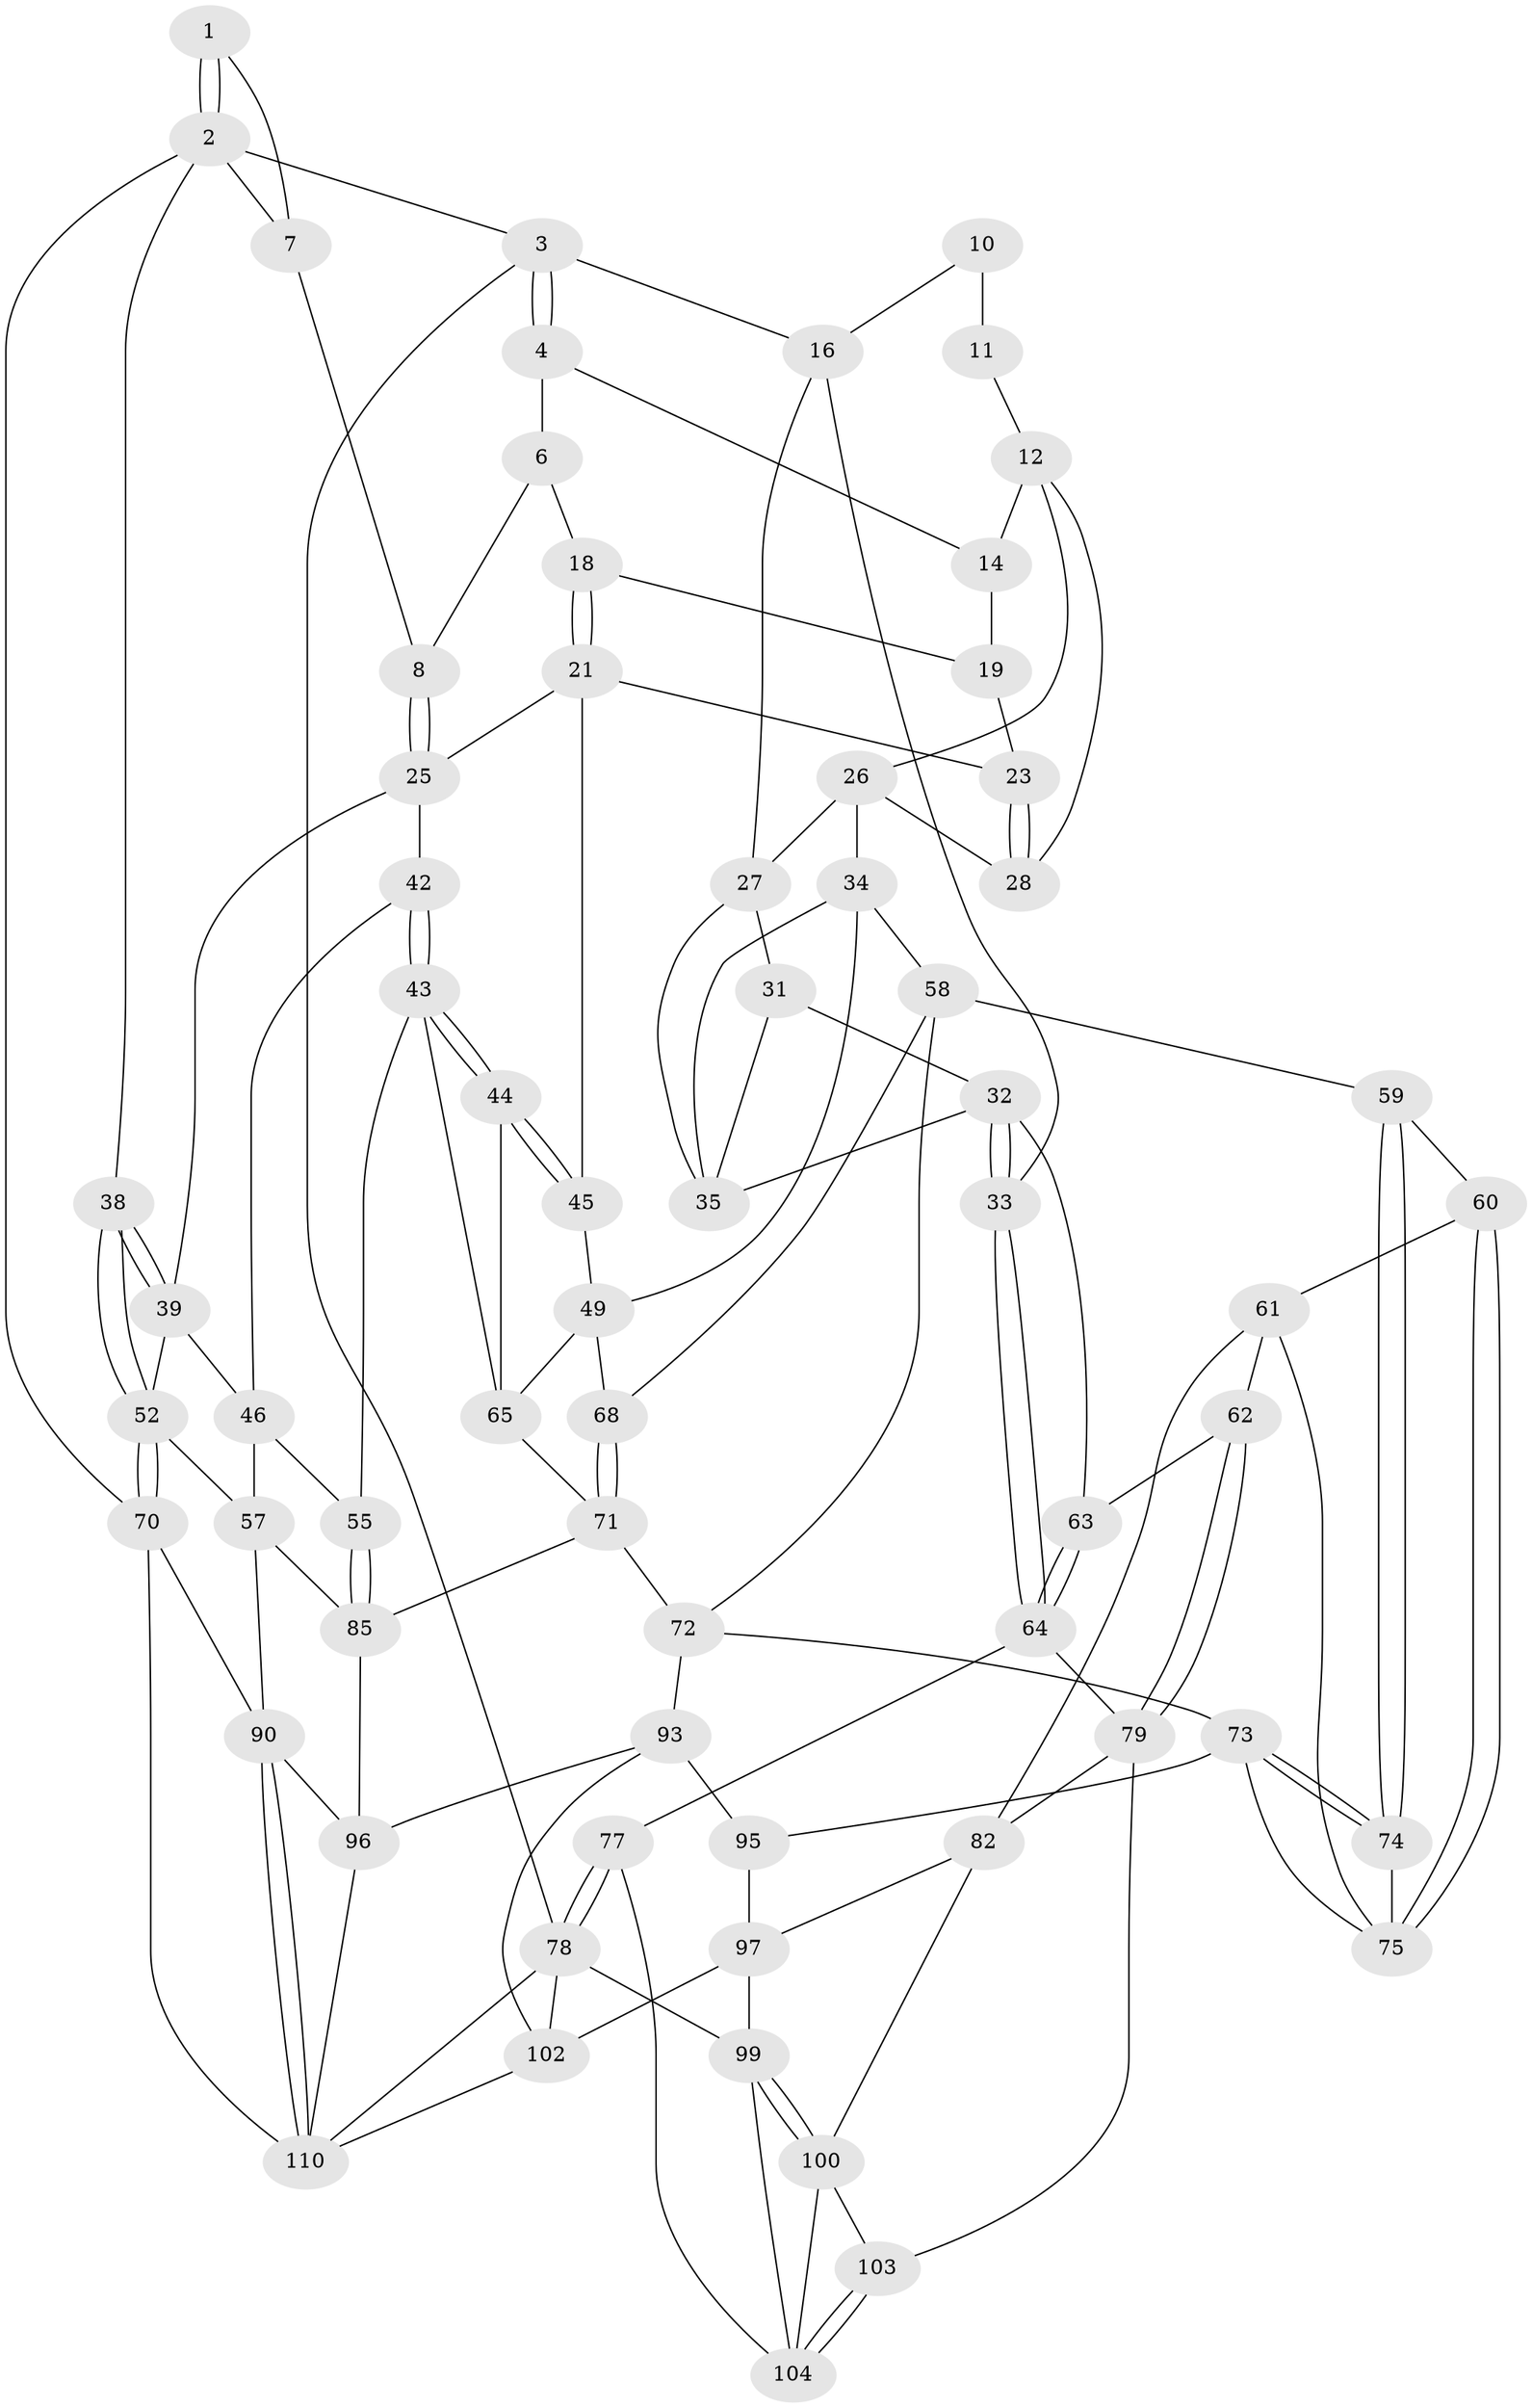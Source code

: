 // original degree distribution, {3: 0.02702702702702703, 6: 0.22522522522522523, 4: 0.23423423423423423, 5: 0.5135135135135135}
// Generated by graph-tools (version 1.1) at 2025/11/02/27/25 16:11:58]
// undirected, 67 vertices, 144 edges
graph export_dot {
graph [start="1"]
  node [color=gray90,style=filled];
  1 [pos="+0.8298648572845314+0"];
  2 [pos="+1+0",super="+37"];
  3 [pos="+0+0"];
  4 [pos="+0.1224907218376118+0",super="+5"];
  6 [pos="+0.7219176161239239+0",super="+9"];
  7 [pos="+0.856783763626927+0.11798873277958816"];
  8 [pos="+0.8529948553774206+0.12143316641717831"];
  10 [pos="+0.12688385109267872+0",super="+15"];
  11 [pos="+0.21123681776389275+0.06720905213218009"];
  12 [pos="+0.21584753160615727+0.07437137443819768",super="+13"];
  14 [pos="+0.4337683594304869+0.05139578938723564"];
  16 [pos="+0.061359518960861476+0.09715140251365884",super="+17"];
  18 [pos="+0.6891516571189386+0.017482458995619638"];
  19 [pos="+0.6437219212449583+0.03995727159002793",super="+20"];
  21 [pos="+0.7314745311226029+0.19529812399974536",super="+22"];
  23 [pos="+0.580681982707792+0.21774390889246548",super="+24"];
  25 [pos="+0.8056193898972152+0.2011404869042832",super="+40"];
  26 [pos="+0.12814257739694773+0.1421055669538861",super="+29"];
  27 [pos="+0.07718170217335532+0.13139608764794936",super="+30"];
  28 [pos="+0.28454508243755766+0.2598069839852152"];
  31 [pos="+0.006235365952699558+0.251099571229954"];
  32 [pos="+0.003693388732027975+0.25206680048094",super="+41"];
  33 [pos="+0+0.30925051571726553"];
  34 [pos="+0.2697185933896144+0.30195166913875965",super="+50"];
  35 [pos="+0.24207712738742088+0.30969541136703577",super="+36"];
  38 [pos="+1+0.2676538545753254"];
  39 [pos="+1+0.2857198442782929",super="+47"];
  42 [pos="+0.8205749124835838+0.32947564398927387"];
  43 [pos="+0.7119125548175629+0.4486274117858945",super="+56"];
  44 [pos="+0.6474675702430088+0.3788359734086235",super="+51"];
  45 [pos="+0.602041285584807+0.2917215159382225",super="+48"];
  46 [pos="+0.8894889192482895+0.3994443609228032",super="+54"];
  49 [pos="+0.37098528368298395+0.38852283250603026",super="+66"];
  52 [pos="+1+0.5603619058864413",super="+53"];
  55 [pos="+0.807884737746416+0.5198386652368999"];
  57 [pos="+0.8864545257267071+0.5628883782726197",super="+88"];
  58 [pos="+0.31515009295834184+0.46622775350832607",super="+69"];
  59 [pos="+0.31438428411171604+0.4679428701124531"];
  60 [pos="+0.17667818554088668+0.546161155134005"];
  61 [pos="+0.12733495993820587+0.5387962305477397",super="+81"];
  62 [pos="+0.12573030604602778+0.5376749395909128"];
  63 [pos="+0.12118944884423753+0.41118633624761664"];
  64 [pos="+0+0.3936040431586989",super="+76"];
  65 [pos="+0.5383012397117477+0.5074484560048563",super="+67"];
  68 [pos="+0.43937438391004624+0.5900739709809198"];
  70 [pos="+1+0.7663719731179761"];
  71 [pos="+0.6118906685514052+0.6031788362593222",super="+87"];
  72 [pos="+0.4097248197824284+0.6308434272656795",super="+89"];
  73 [pos="+0.3179056164211786+0.6314462837343385",super="+92"];
  74 [pos="+0.31542496743201986+0.6272719523304902"];
  75 [pos="+0.23019842851988814+0.5999446596978681",super="+84"];
  77 [pos="+0+0.8423278167053515"];
  78 [pos="+0+1",super="+108"];
  79 [pos="+0.0219340187967592+0.5767022203075092",super="+80"];
  82 [pos="+0.14867969364115208+0.6868766085075432",super="+83"];
  85 [pos="+0.736124138896725+0.726112926116307",super="+86"];
  90 [pos="+1+0.7927293569435974",super="+91"];
  93 [pos="+0.4585745113087565+0.8410510088437562",super="+94"];
  95 [pos="+0.30011166840564285+0.6942993200243734"];
  96 [pos="+0.7468484008855788+0.8315054739814115",super="+107"];
  97 [pos="+0.2205868455079101+0.7415881292969474",super="+98"];
  99 [pos="+0.12962757888607623+0.7995869505824298",super="+106"];
  100 [pos="+0.10463363998869318+0.7572305923152916",super="+101"];
  102 [pos="+0.3134713139349691+1",super="+109"];
  103 [pos="+0+0.6560059630304396"];
  104 [pos="+0.05451283993296352+0.7682433406807597",super="+105"];
  110 [pos="+0.7885122489085311+0.9300665104203725",super="+111"];
  1 -- 2;
  1 -- 2;
  1 -- 7;
  2 -- 3;
  2 -- 70;
  2 -- 38;
  2 -- 7;
  3 -- 4;
  3 -- 4;
  3 -- 78;
  3 -- 16;
  4 -- 6;
  4 -- 14;
  6 -- 8;
  6 -- 18;
  7 -- 8;
  8 -- 25;
  8 -- 25;
  10 -- 11 [weight=2];
  10 -- 16;
  11 -- 12;
  12 -- 26;
  12 -- 28;
  12 -- 14;
  14 -- 19;
  16 -- 27;
  16 -- 33;
  18 -- 19;
  18 -- 21;
  18 -- 21;
  19 -- 23 [weight=2];
  21 -- 25;
  21 -- 45;
  21 -- 23;
  23 -- 28;
  23 -- 28;
  25 -- 42;
  25 -- 39;
  26 -- 27;
  26 -- 28;
  26 -- 34;
  27 -- 31;
  27 -- 35;
  31 -- 32;
  31 -- 35;
  32 -- 33;
  32 -- 33;
  32 -- 35;
  32 -- 63;
  33 -- 64;
  33 -- 64;
  34 -- 35;
  34 -- 49;
  34 -- 58;
  38 -- 39;
  38 -- 39;
  38 -- 52;
  38 -- 52;
  39 -- 46;
  39 -- 52;
  42 -- 43;
  42 -- 43;
  42 -- 46;
  43 -- 44;
  43 -- 44;
  43 -- 55;
  43 -- 65;
  44 -- 45 [weight=2];
  44 -- 45;
  44 -- 65;
  45 -- 49;
  46 -- 57;
  46 -- 55;
  49 -- 65;
  49 -- 68;
  52 -- 70;
  52 -- 70;
  52 -- 57;
  55 -- 85;
  55 -- 85;
  57 -- 90;
  57 -- 85;
  58 -- 59;
  58 -- 72;
  58 -- 68;
  59 -- 60;
  59 -- 74;
  59 -- 74;
  60 -- 61;
  60 -- 75;
  60 -- 75;
  61 -- 62;
  61 -- 82;
  61 -- 75;
  62 -- 63;
  62 -- 79;
  62 -- 79;
  63 -- 64;
  63 -- 64;
  64 -- 77;
  64 -- 79;
  65 -- 71;
  68 -- 71;
  68 -- 71;
  70 -- 90;
  70 -- 110;
  71 -- 72;
  71 -- 85;
  72 -- 73;
  72 -- 93;
  73 -- 74;
  73 -- 74;
  73 -- 95;
  73 -- 75;
  74 -- 75;
  77 -- 78;
  77 -- 78;
  77 -- 104;
  78 -- 110;
  78 -- 102;
  78 -- 99;
  79 -- 103;
  79 -- 82;
  82 -- 97;
  82 -- 100;
  85 -- 96;
  90 -- 110;
  90 -- 110;
  90 -- 96;
  93 -- 102;
  93 -- 95;
  93 -- 96;
  95 -- 97;
  96 -- 110;
  97 -- 99;
  97 -- 102;
  99 -- 100;
  99 -- 100;
  99 -- 104;
  100 -- 104;
  100 -- 103;
  102 -- 110;
  103 -- 104;
  103 -- 104;
}

